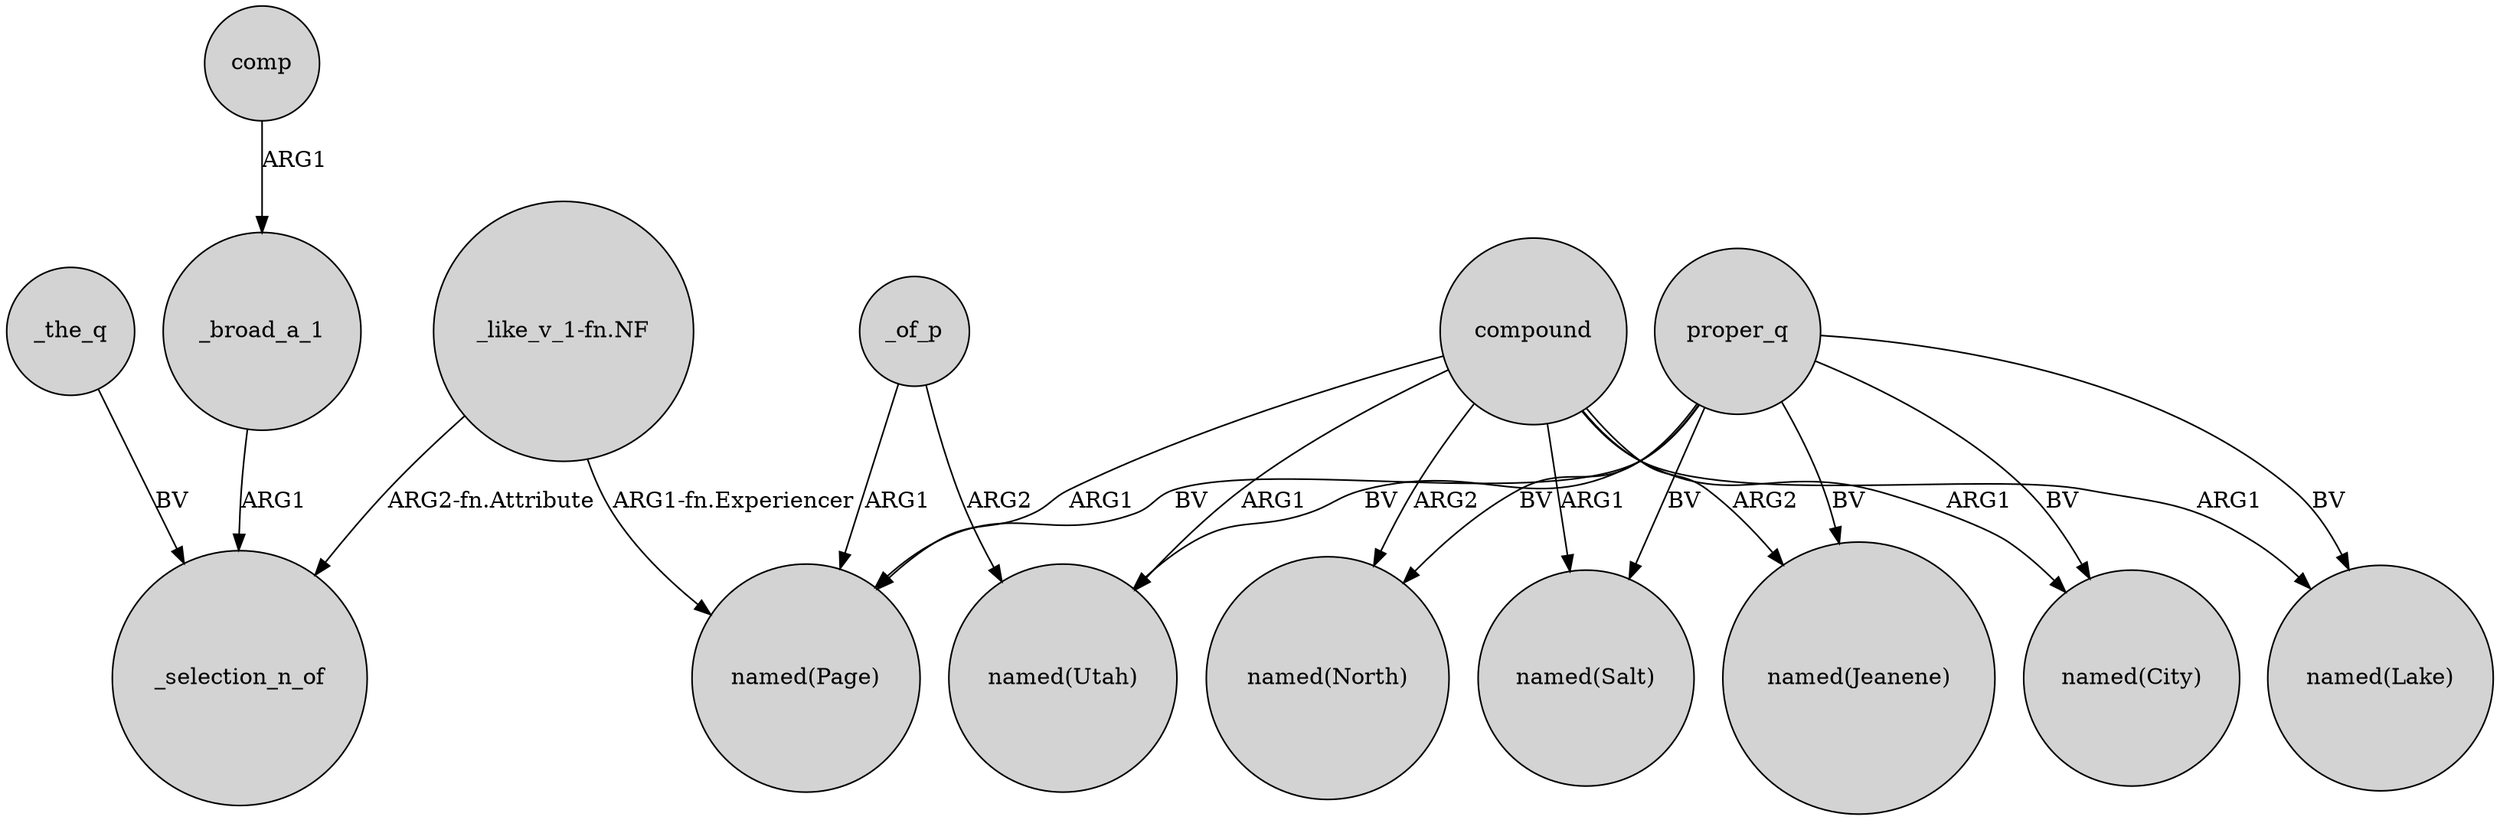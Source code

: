 digraph {
	node [shape=circle style=filled]
	compound -> "named(North)" [label=ARG2]
	proper_q -> "named(Page)" [label=BV]
	compound -> "named(Jeanene)" [label=ARG2]
	proper_q -> "named(North)" [label=BV]
	proper_q -> "named(Jeanene)" [label=BV]
	"_like_v_1-fn.NF" -> "named(Page)" [label="ARG1-fn.Experiencer"]
	proper_q -> "named(Lake)" [label=BV]
	"_like_v_1-fn.NF" -> _selection_n_of [label="ARG2-fn.Attribute"]
	proper_q -> "named(Salt)" [label=BV]
	compound -> "named(Lake)" [label=ARG1]
	_broad_a_1 -> _selection_n_of [label=ARG1]
	_the_q -> _selection_n_of [label=BV]
	proper_q -> "named(City)" [label=BV]
	compound -> "named(Salt)" [label=ARG1]
	proper_q -> "named(Utah)" [label=BV]
	compound -> "named(Page)" [label=ARG1]
	comp -> _broad_a_1 [label=ARG1]
	_of_p -> "named(Page)" [label=ARG1]
	_of_p -> "named(Utah)" [label=ARG2]
	compound -> "named(Utah)" [label=ARG1]
	compound -> "named(City)" [label=ARG1]
}
